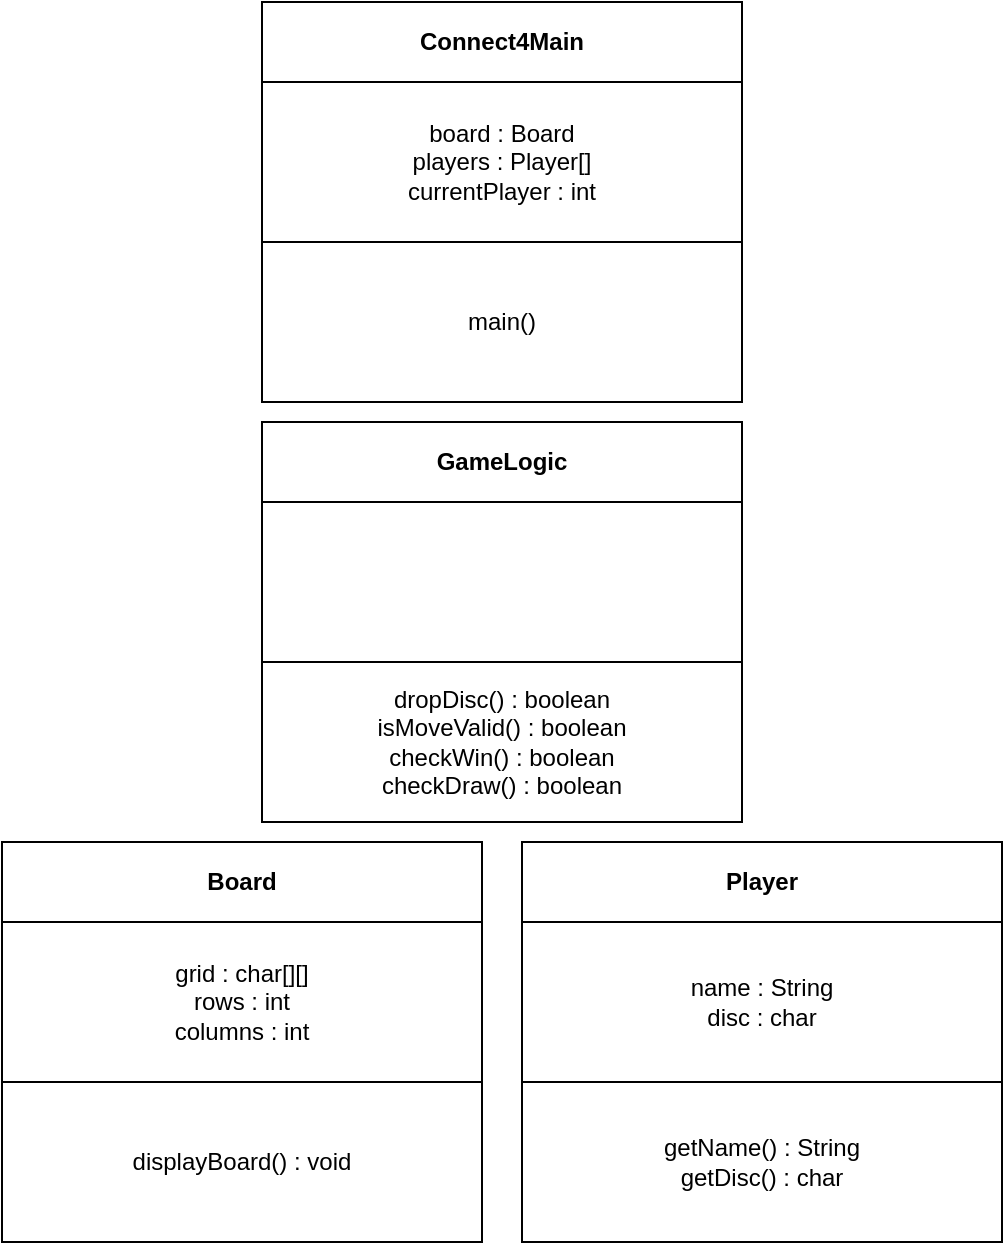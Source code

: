 <mxfile version="23.1.5" type="device">
  <diagram name="Page-1" id="kNPr2RnLPrwRS-I9x5If">
    <mxGraphModel dx="1372" dy="1103" grid="1" gridSize="10" guides="1" tooltips="1" connect="1" arrows="1" fold="1" page="0" pageScale="1" pageWidth="827" pageHeight="1169" math="0" shadow="0">
      <root>
        <mxCell id="0" />
        <mxCell id="1" parent="0" />
        <mxCell id="1vqhupfZXYNKLFvkHFP_-1" value="Connect4Main" style="swimlane;whiteSpace=wrap;html=1;startSize=40;" parent="1" vertex="1">
          <mxGeometry x="240" y="-120" width="240" height="200" as="geometry" />
        </mxCell>
        <mxCell id="1vqhupfZXYNKLFvkHFP_-23" value="board : Board&lt;br&gt;players : Player[]&lt;br&gt;currentPlayer : int" style="whiteSpace=wrap;html=1;" parent="1vqhupfZXYNKLFvkHFP_-1" vertex="1">
          <mxGeometry y="40" width="240" height="80" as="geometry" />
        </mxCell>
        <mxCell id="1vqhupfZXYNKLFvkHFP_-25" value="main()" style="whiteSpace=wrap;html=1;" parent="1vqhupfZXYNKLFvkHFP_-1" vertex="1">
          <mxGeometry y="120" width="240" height="80" as="geometry" />
        </mxCell>
        <mxCell id="s7DQjsTZyhvL4s5S0PC--1" value="Board" style="swimlane;whiteSpace=wrap;html=1;startSize=40;" vertex="1" parent="1">
          <mxGeometry x="110" y="300" width="240" height="200" as="geometry" />
        </mxCell>
        <mxCell id="s7DQjsTZyhvL4s5S0PC--2" value="grid : char[][]&lt;br&gt;rows : int&lt;br&gt;columns : int" style="whiteSpace=wrap;html=1;" vertex="1" parent="s7DQjsTZyhvL4s5S0PC--1">
          <mxGeometry y="40" width="240" height="80" as="geometry" />
        </mxCell>
        <mxCell id="s7DQjsTZyhvL4s5S0PC--3" value="displayBoard() : void" style="whiteSpace=wrap;html=1;" vertex="1" parent="s7DQjsTZyhvL4s5S0PC--1">
          <mxGeometry y="120" width="240" height="80" as="geometry" />
        </mxCell>
        <mxCell id="s7DQjsTZyhvL4s5S0PC--4" value="GameLogic" style="swimlane;whiteSpace=wrap;html=1;startSize=40;" vertex="1" parent="1">
          <mxGeometry x="240" y="90" width="240" height="200" as="geometry" />
        </mxCell>
        <mxCell id="s7DQjsTZyhvL4s5S0PC--5" value="" style="whiteSpace=wrap;html=1;" vertex="1" parent="s7DQjsTZyhvL4s5S0PC--4">
          <mxGeometry y="40" width="240" height="80" as="geometry" />
        </mxCell>
        <mxCell id="s7DQjsTZyhvL4s5S0PC--6" value="dropDisc() : boolean&lt;br&gt;isMoveValid() : boolean&lt;br&gt;checkWin() : boolean&lt;br&gt;checkDraw() : boolean" style="whiteSpace=wrap;html=1;" vertex="1" parent="s7DQjsTZyhvL4s5S0PC--4">
          <mxGeometry y="120" width="240" height="80" as="geometry" />
        </mxCell>
        <mxCell id="s7DQjsTZyhvL4s5S0PC--7" value="Player" style="swimlane;whiteSpace=wrap;html=1;startSize=40;" vertex="1" parent="1">
          <mxGeometry x="370" y="300" width="240" height="200" as="geometry" />
        </mxCell>
        <mxCell id="s7DQjsTZyhvL4s5S0PC--8" value="name : String&lt;br&gt;disc : char" style="whiteSpace=wrap;html=1;" vertex="1" parent="s7DQjsTZyhvL4s5S0PC--7">
          <mxGeometry y="40" width="240" height="80" as="geometry" />
        </mxCell>
        <mxCell id="s7DQjsTZyhvL4s5S0PC--9" value="getName() : String&lt;br&gt;getDisc() : char" style="whiteSpace=wrap;html=1;" vertex="1" parent="s7DQjsTZyhvL4s5S0PC--7">
          <mxGeometry y="120" width="240" height="80" as="geometry" />
        </mxCell>
      </root>
    </mxGraphModel>
  </diagram>
</mxfile>
